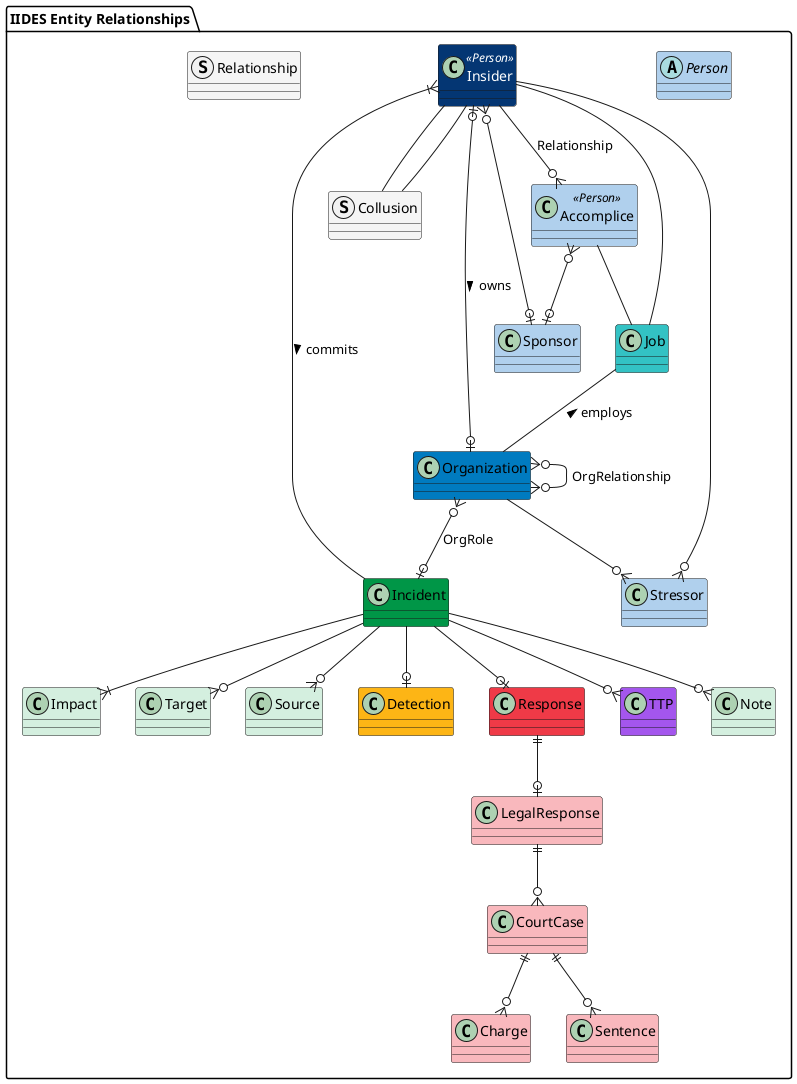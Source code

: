 @startuml IIDES_Entity_Relationships
package "IIDES Entity Relationships" #FFF {

    abstract Person #b0d0ed {}
    class Insider <<Person>> #043673;text:white {}
    class Accomplice <<Person>> #b0d0ed {}
    struct Collusion #F5F5F5 {}
    class Organization #007BC0 {}
    class Sponsor #b0d0ed {}
    class Incident #009647 {}
    class Job #33c2C4 {}
    class Impact #D4EFDF {}
    class Target #D4EFDF {}
    class Source #D4EFDF {}
    class Detection #FDB515 {}
    class Response #EF3A47 {}
    class LegalResponse #f9b8bd {}
    class CourtCase #f9b8bd {}
    class Charge #f9b8bd {}
    class Sentence #f9b8bd {}
    class TTP #A456ED {}
    class Stressor #b0d0ed {}
    class Note #D4EFDF {}
    struct Relationship #F5F5F5 {}

    Insider --o{ Accomplice : Relationship
    Incident --|{ Insider : commits <
    Accomplice -- Job
    Job -- Organization : employs <
    Insider -- Job
    Organization }o--o| Incident : OrgRole
    Organization }o--o{ Organization : OrgRelationship
    Insider }o--o| Sponsor
    Accomplice }o--o| Sponsor
    Insider |o--o| Organization : owns >
    Insider -- Collusion
    Collusion -- Insider
    Incident --|{ Impact
    Incident --o{ Target
    Incident --o{ Source
    Incident --o{ Note
    CourtCase ||--o{ Charge
    CourtCase ||--o{ Sentence
    Incident --o| Detection
    Incident --o| Response
    Response ||--o| LegalResponse
    LegalResponse ||--o{ CourtCase
    Organization --o{ Stressor
    Stressor }o-- Insider
    Incident --o{ TTP
}
@enduml